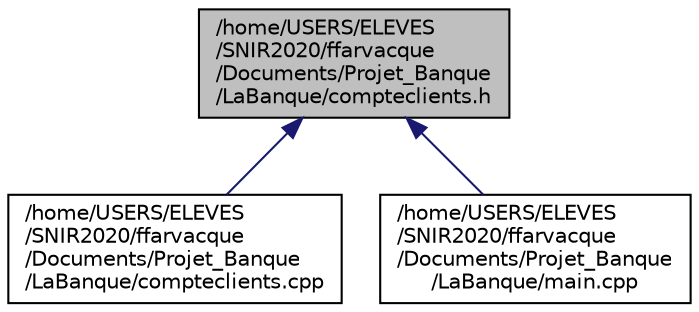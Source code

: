 digraph "/home/USERS/ELEVES/SNIR2020/ffarvacque/Documents/Projet_Banque/LaBanque/compteclients.h"
{
  edge [fontname="Helvetica",fontsize="10",labelfontname="Helvetica",labelfontsize="10"];
  node [fontname="Helvetica",fontsize="10",shape=record];
  Node8 [label="/home/USERS/ELEVES\l/SNIR2020/ffarvacque\l/Documents/Projet_Banque\l/LaBanque/compteclients.h",height=0.2,width=0.4,color="black", fillcolor="grey75", style="filled", fontcolor="black"];
  Node8 -> Node9 [dir="back",color="midnightblue",fontsize="10",style="solid",fontname="Helvetica"];
  Node9 [label="/home/USERS/ELEVES\l/SNIR2020/ffarvacque\l/Documents/Projet_Banque\l/LaBanque/compteclients.cpp",height=0.2,width=0.4,color="black", fillcolor="white", style="filled",URL="$compteclients_8cpp.html"];
  Node8 -> Node10 [dir="back",color="midnightblue",fontsize="10",style="solid",fontname="Helvetica"];
  Node10 [label="/home/USERS/ELEVES\l/SNIR2020/ffarvacque\l/Documents/Projet_Banque\l/LaBanque/main.cpp",height=0.2,width=0.4,color="black", fillcolor="white", style="filled",URL="$main_8cpp.html"];
}
